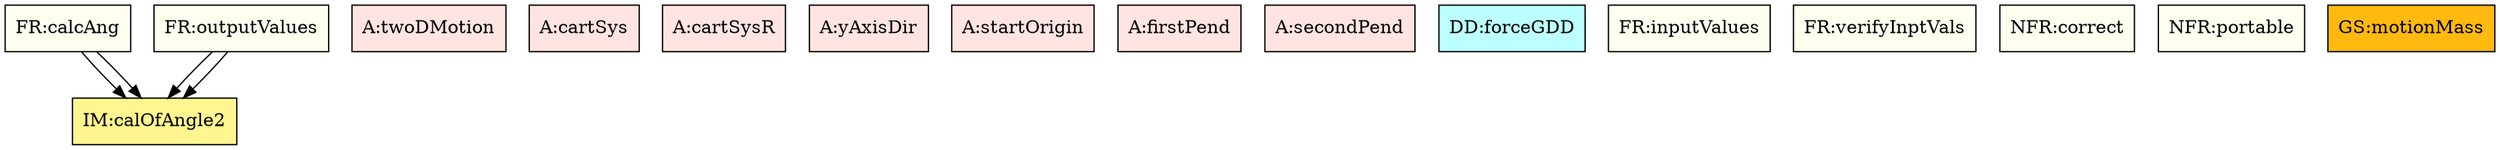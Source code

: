 digraph allvsr {
	calcAng -> theory:angleIM1;
	calcAng -> theory:angleIM2;
	outputValues -> theory:angleIM1;
	outputValues -> theory:angleIM2;


	twoDMotion	[shape=box, color=black, style=filled, fillcolor=mistyrose, label="A:twoDMotion"];
	cartSys	[shape=box, color=black, style=filled, fillcolor=mistyrose, label="A:cartSys"];
	cartSysR	[shape=box, color=black, style=filled, fillcolor=mistyrose, label="A:cartSysR"];
	yAxisDir	[shape=box, color=black, style=filled, fillcolor=mistyrose, label="A:yAxisDir"];
	startOrigin	[shape=box, color=black, style=filled, fillcolor=mistyrose, label="A:startOrigin"];
	firstPend	[shape=box, color=black, style=filled, fillcolor=mistyrose, label="A:firstPend"];
	secondPend	[shape=box, color=black, style=filled, fillcolor=mistyrose, label="A:secondPend"];

	subgraph A {
	rank="same"
	{twoDMotion, cartSys, cartSysR, yAxisDir, startOrigin, firstPend, secondPend}
	}

	dataDefn:velocity	[shape=box, color=black, style=filled, fillcolor=paleturquoise1, label="DD:positionGDD"];
	dataDefn:p_x1	[shape=box, color=black, style=filled, fillcolor=paleturquoise1, label="DD:positionXDD1"];
	dataDefn:p_y1	[shape=box, color=black, style=filled, fillcolor=paleturquoise1, label="DD:positionYDD1"];
	dataDefn:p_x2	[shape=box, color=black, style=filled, fillcolor=paleturquoise1, label="DD:positionXDD2"];
	dataDefn:p_y2	[shape=box, color=black, style=filled, fillcolor=paleturquoise1, label="DD:positionYDD2"];
	dataDefn:acceleration	[shape=box, color=black, style=filled, fillcolor=paleturquoise1, label="DD:accelerationGDD"];
	dataDefn:force	[shape=box, color=black, style=filled, fillcolor=paleturquoise1, label="DD:forceGDD"];

	subgraph DD {
	rank="same"
	{dataDefn:velocity, dataDefn:p_x1, dataDefn:p_y1, dataDefn:p_x2, dataDefn:p_y2, dataDefn:acceleration, dataDefn:force}
	}

	theory:accelerationTM	[shape=box, color=black, style=filled, fillcolor=pink, label="TM:acceleration"];
	theory:velocityTM	[shape=box, color=black, style=filled, fillcolor=pink, label="TM:velocity"];
	theory:newtonSL	[shape=box, color=black, style=filled, fillcolor=pink, label="TM:NewtonSecLawMot"];

	subgraph TM {
	rank="same"
	{theory:accelerationTM, theory:velocityTM, theory:newtonSL}
	}

	theory:v_x1	[shape=box, color=black, style=filled, fillcolor=palegreen, label="GD:velocityX1"];
	theory:v_y1	[shape=box, color=black, style=filled, fillcolor=palegreen, label="GD:velocityY1"];
	theory:v_x2	[shape=box, color=black, style=filled, fillcolor=palegreen, label="GD:velocityX2"];
	theory:v_y2	[shape=box, color=black, style=filled, fillcolor=palegreen, label="GD:velocityY2"];
	theory:a_x1	[shape=box, color=black, style=filled, fillcolor=palegreen, label="GD:accelerationX1"];
	theory:a_y1	[shape=box, color=black, style=filled, fillcolor=palegreen, label="GD:accelerationY1"];
	theory:a_x2	[shape=box, color=black, style=filled, fillcolor=palegreen, label="GD:accelerationX2"];
	theory:a_y2	[shape=box, color=black, style=filled, fillcolor=palegreen, label="GD:accelerationY2"];
	theory:xForce1	[shape=box, color=black, style=filled, fillcolor=palegreen, label="GD:xForce1"];
	theory:yForce1	[shape=box, color=black, style=filled, fillcolor=palegreen, label="GD:yForce1"];
	theory:xForce2	[shape=box, color=black, style=filled, fillcolor=palegreen, label="GD:xForce2"];
	theory:yForce2	[shape=box, color=black, style=filled, fillcolor=palegreen, label="GD:yForce2"];

	subgraph GD {
	rank="same"
	{theory:v_x1, theory:v_y1, theory:v_x2, theory:v_y2, theory:a_x1, theory:a_y1, theory:a_x2, theory:a_y2, theory:xForce1, theory:yForce1, theory:xForce2, theory:yForce2}
	}

	theory:angleIM1	[shape=box, color=black, style=filled, fillcolor=khaki1, label="IM:calOfAngle1"];
	theory:angleIM2	[shape=box, color=black, style=filled, fillcolor=khaki1, label="IM:calOfAngle2"];

	subgraph IM {
	rank="same"
	{theory:angleIM1, theory:angleIM2}
	}

	inputValues	[shape=box, color=black, style=filled, fillcolor=ivory, label="FR:inputValues"];
	verifyInptVals	[shape=box, color=black, style=filled, fillcolor=ivory, label="FR:verifyInptVals"];
	calcAng	[shape=box, color=black, style=filled, fillcolor=ivory, label="FR:calcAng"];
	outputValues	[shape=box, color=black, style=filled, fillcolor=ivory, label="FR:outputValues"];
	correct	[shape=box, color=black, style=filled, fillcolor=ivory, label="NFR:correct"];
	portable	[shape=box, color=black, style=filled, fillcolor=ivory, label="NFR:portable"];

	subgraph FR {
	rank="same"
	{inputValues, verifyInptVals, calcAng, outputValues, correct, portable}
	}

	motionMass	[shape=box, color=black, style=filled, fillcolor=darkgoldenrod1, label="GS:motionMass"];

	subgraph GS {
	rank="same"
	{motionMass}
	}

}
